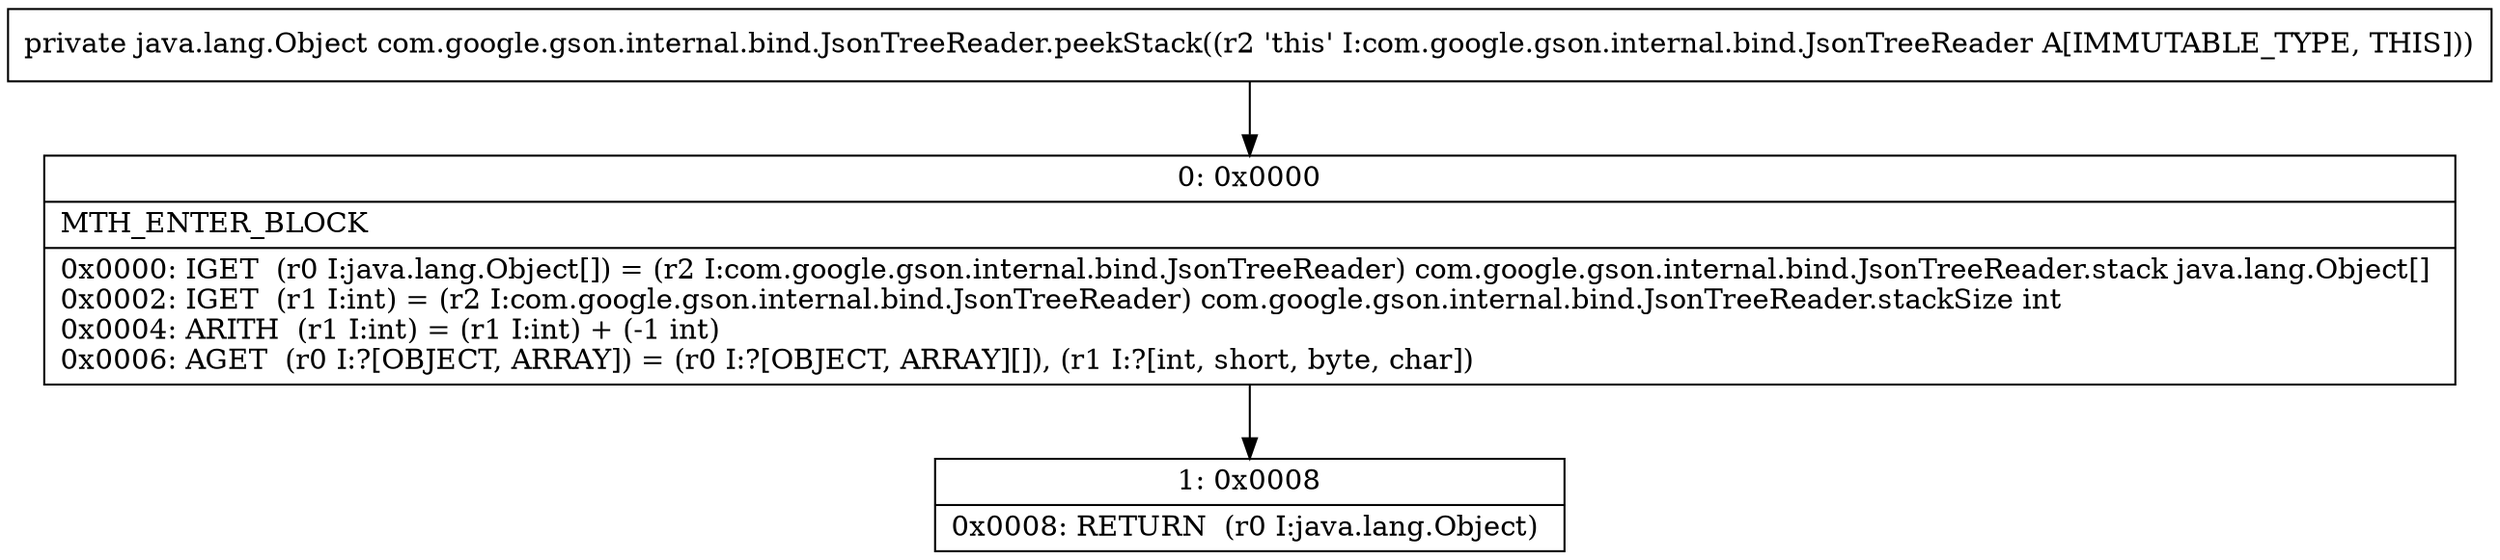 digraph "CFG forcom.google.gson.internal.bind.JsonTreeReader.peekStack()Ljava\/lang\/Object;" {
Node_0 [shape=record,label="{0\:\ 0x0000|MTH_ENTER_BLOCK\l|0x0000: IGET  (r0 I:java.lang.Object[]) = (r2 I:com.google.gson.internal.bind.JsonTreeReader) com.google.gson.internal.bind.JsonTreeReader.stack java.lang.Object[] \l0x0002: IGET  (r1 I:int) = (r2 I:com.google.gson.internal.bind.JsonTreeReader) com.google.gson.internal.bind.JsonTreeReader.stackSize int \l0x0004: ARITH  (r1 I:int) = (r1 I:int) + (\-1 int) \l0x0006: AGET  (r0 I:?[OBJECT, ARRAY]) = (r0 I:?[OBJECT, ARRAY][]), (r1 I:?[int, short, byte, char]) \l}"];
Node_1 [shape=record,label="{1\:\ 0x0008|0x0008: RETURN  (r0 I:java.lang.Object) \l}"];
MethodNode[shape=record,label="{private java.lang.Object com.google.gson.internal.bind.JsonTreeReader.peekStack((r2 'this' I:com.google.gson.internal.bind.JsonTreeReader A[IMMUTABLE_TYPE, THIS])) }"];
MethodNode -> Node_0;
Node_0 -> Node_1;
}

